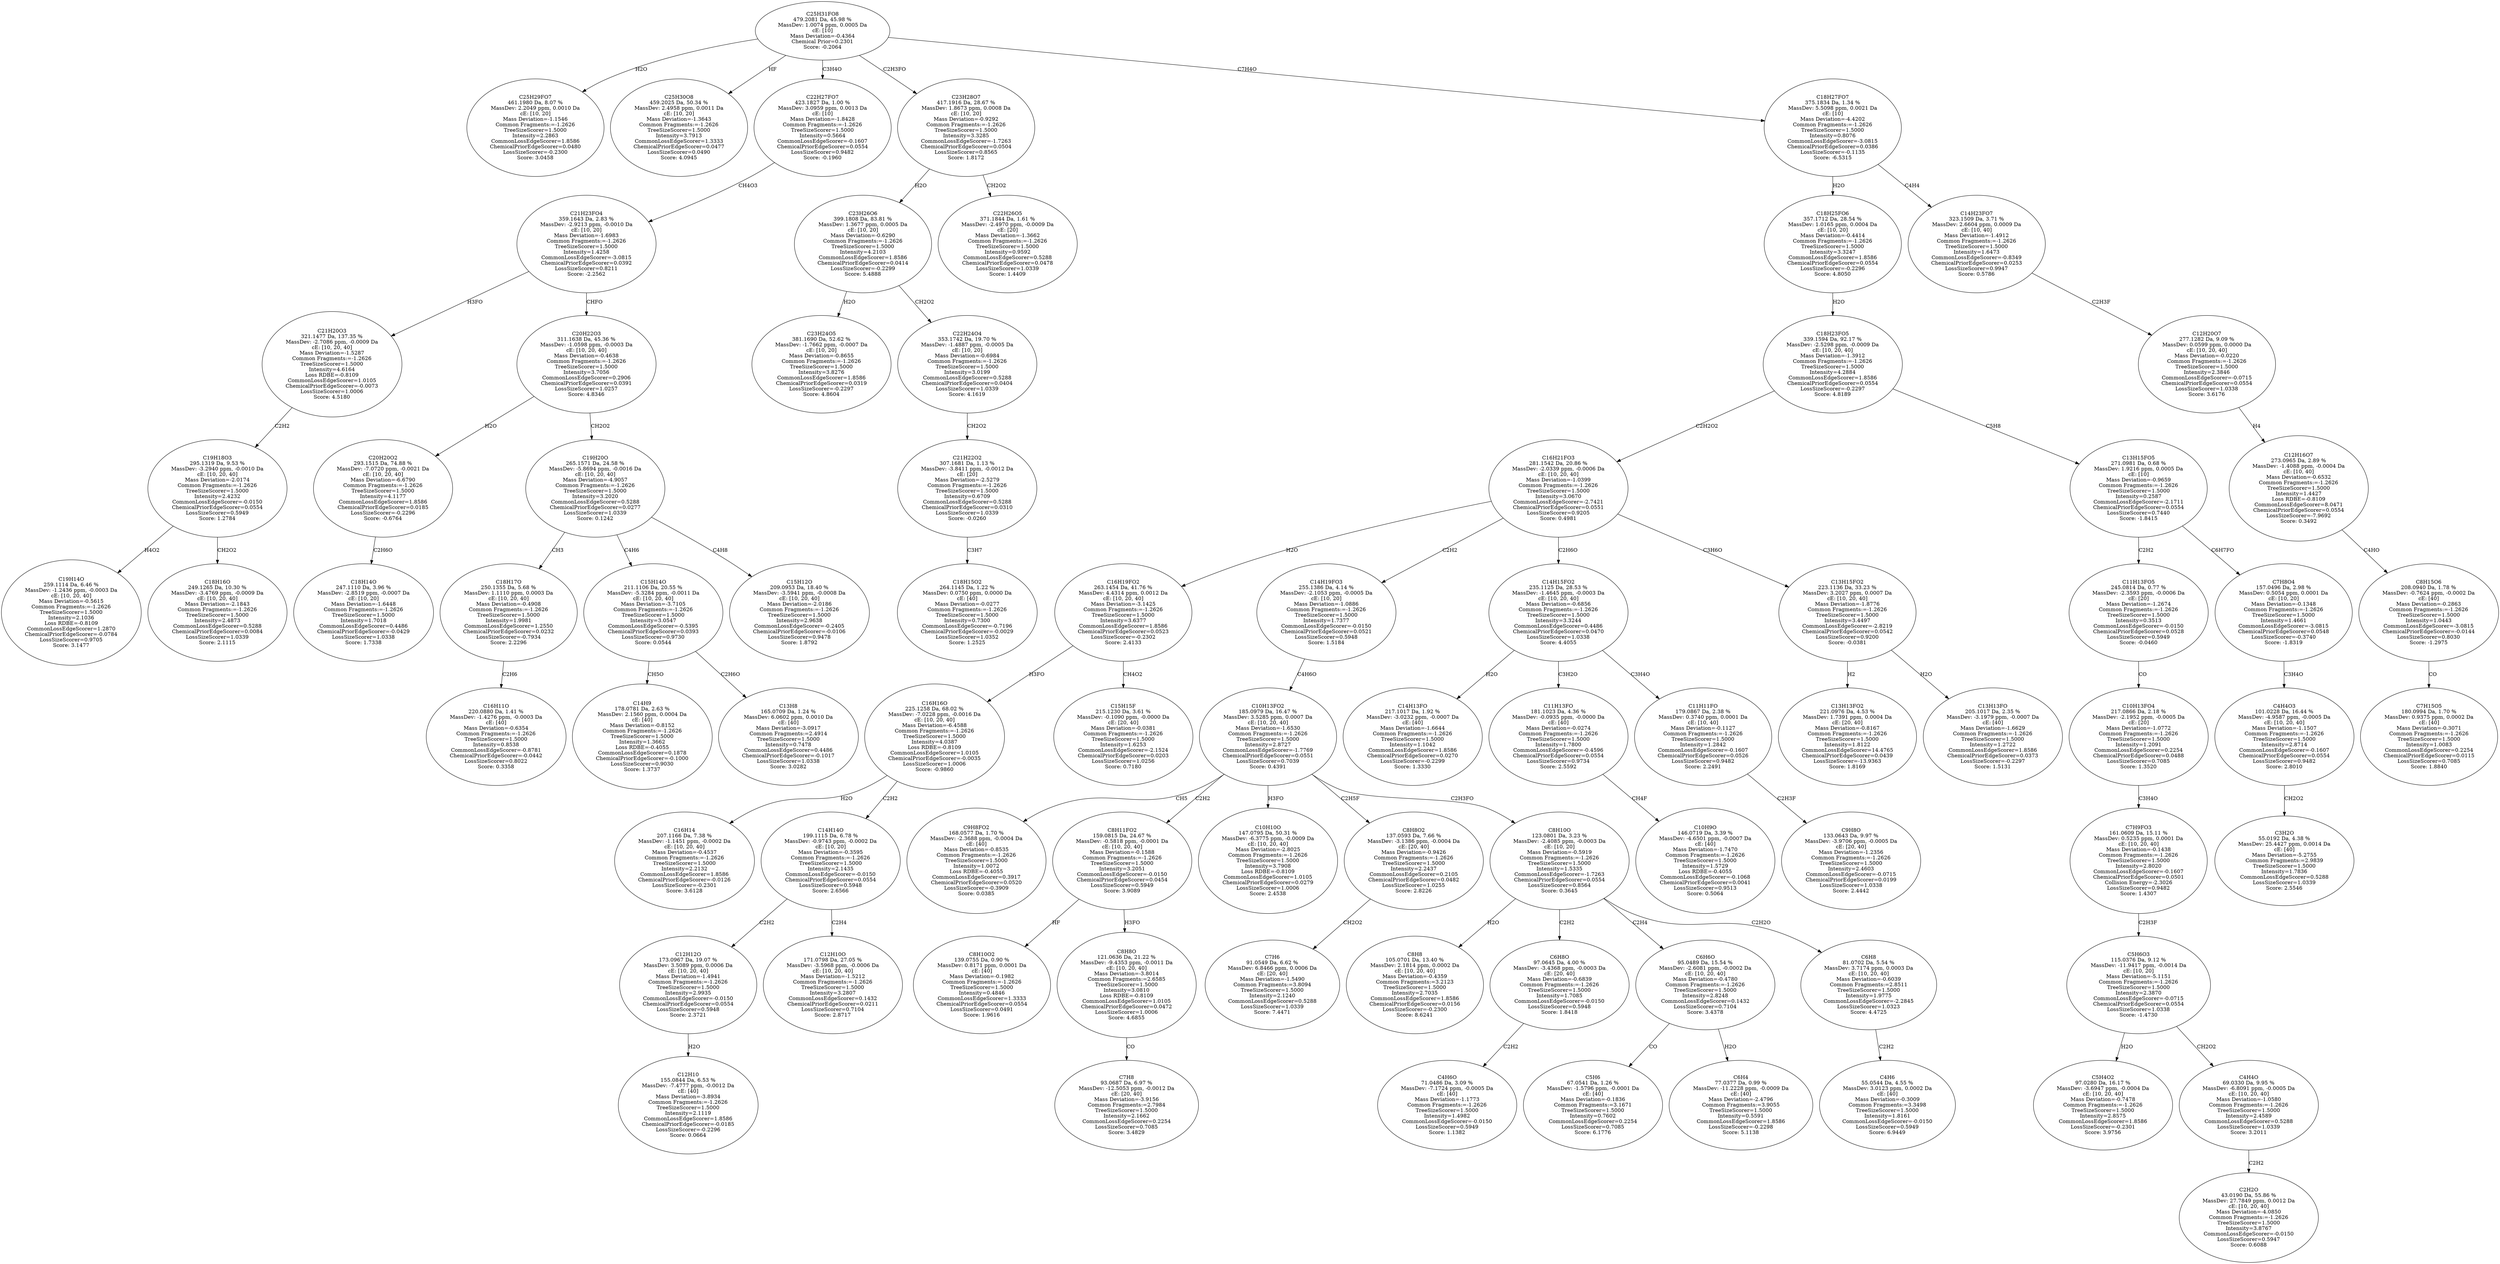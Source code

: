 strict digraph {
v1 [label="C25H29FO7\n461.1980 Da, 8.07 %\nMassDev: 2.2049 ppm, 0.0010 Da\ncE: [10, 20]\nMass Deviation=-1.1546\nCommon Fragments:=-1.2626\nTreeSizeScorer=1.5000\nIntensity=2.2863\nCommonLossEdgeScorer=1.8586\nChemicalPriorEdgeScorer=0.0480\nLossSizeScorer=-0.2300\nScore: 3.0458"];
v2 [label="C25H30O8\n459.2025 Da, 50.34 %\nMassDev: 2.4958 ppm, 0.0011 Da\ncE: [10, 20]\nMass Deviation=-1.3643\nCommon Fragments:=-1.2626\nTreeSizeScorer=1.5000\nIntensity=3.7913\nCommonLossEdgeScorer=1.3333\nChemicalPriorEdgeScorer=0.0477\nLossSizeScorer=0.0490\nScore: 4.0945"];
v3 [label="C19H14O\n259.1114 Da, 6.46 %\nMassDev: -1.2436 ppm, -0.0003 Da\ncE: [10, 20, 40]\nMass Deviation=-0.5615\nCommon Fragments:=-1.2626\nTreeSizeScorer=1.5000\nIntensity=2.1036\nLoss RDBE=-0.8109\nCommonLossEdgeScorer=1.2870\nChemicalPriorEdgeScorer=-0.0784\nLossSizeScorer=0.9705\nScore: 3.1477"];
v4 [label="C18H16O\n249.1265 Da, 10.30 %\nMassDev: -3.4769 ppm, -0.0009 Da\ncE: [10, 20, 40]\nMass Deviation=-2.1843\nCommon Fragments:=-1.2626\nTreeSizeScorer=1.5000\nIntensity=2.4873\nCommonLossEdgeScorer=0.5288\nChemicalPriorEdgeScorer=0.0084\nLossSizeScorer=1.0339\nScore: 2.1115"];
v5 [label="C19H18O3\n295.1319 Da, 9.53 %\nMassDev: -3.2940 ppm, -0.0010 Da\ncE: [10, 20, 40]\nMass Deviation=-2.0174\nCommon Fragments:=-1.2626\nTreeSizeScorer=1.5000\nIntensity=2.4232\nCommonLossEdgeScorer=-0.0150\nChemicalPriorEdgeScorer=0.0554\nLossSizeScorer=0.5949\nScore: 1.2784"];
v6 [label="C21H20O3\n321.1477 Da, 137.35 %\nMassDev: -2.7086 ppm, -0.0009 Da\ncE: [10, 20, 40]\nMass Deviation=-1.5287\nCommon Fragments:=-1.2626\nTreeSizeScorer=1.5000\nIntensity=4.6164\nLoss RDBE=-0.8109\nCommonLossEdgeScorer=1.0105\nChemicalPriorEdgeScorer=-0.0073\nLossSizeScorer=1.0006\nScore: 4.5180"];
v7 [label="C18H14O\n247.1110 Da, 3.96 %\nMassDev: -2.8519 ppm, -0.0007 Da\ncE: [10, 20]\nMass Deviation=-1.6448\nCommon Fragments:=-1.2626\nTreeSizeScorer=1.5000\nIntensity=1.7018\nCommonLossEdgeScorer=0.4486\nChemicalPriorEdgeScorer=-0.0429\nLossSizeScorer=1.0338\nScore: 1.7338"];
v8 [label="C20H20O2\n293.1515 Da, 74.88 %\nMassDev: -7.0720 ppm, -0.0021 Da\ncE: [10, 20, 40]\nMass Deviation=-6.6790\nCommon Fragments:=-1.2626\nTreeSizeScorer=1.5000\nIntensity=4.1177\nCommonLossEdgeScorer=1.8586\nChemicalPriorEdgeScorer=0.0185\nLossSizeScorer=-0.2296\nScore: -0.6764"];
v9 [label="C16H11O\n220.0880 Da, 1.41 %\nMassDev: -1.4276 ppm, -0.0003 Da\ncE: [40]\nMass Deviation=-0.6354\nCommon Fragments:=-1.2626\nTreeSizeScorer=1.5000\nIntensity=0.8538\nCommonLossEdgeScorer=-0.8781\nChemicalPriorEdgeScorer=-0.0442\nLossSizeScorer=0.8022\nScore: 0.3358"];
v10 [label="C18H17O\n250.1355 Da, 5.68 %\nMassDev: 1.1110 ppm, 0.0003 Da\ncE: [10, 20, 40]\nMass Deviation=-0.4908\nCommon Fragments:=-1.2626\nTreeSizeScorer=1.5000\nIntensity=1.9981\nCommonLossEdgeScorer=1.2550\nChemicalPriorEdgeScorer=0.0232\nLossSizeScorer=-0.7934\nScore: 2.2296"];
v11 [label="C14H9\n178.0781 Da, 2.63 %\nMassDev: 2.1560 ppm, 0.0004 Da\ncE: [40]\nMass Deviation=-0.8152\nCommon Fragments:=-1.2626\nTreeSizeScorer=1.5000\nIntensity=1.3662\nLoss RDBE=-0.4055\nCommonLossEdgeScorer=0.1878\nChemicalPriorEdgeScorer=-0.1000\nLossSizeScorer=0.9030\nScore: 1.3737"];
v12 [label="C13H8\n165.0709 Da, 1.24 %\nMassDev: 6.0602 ppm, 0.0010 Da\ncE: [40]\nMass Deviation=-3.0917\nCommon Fragments:=2.4914\nTreeSizeScorer=1.5000\nIntensity=0.7478\nCommonLossEdgeScorer=0.4486\nChemicalPriorEdgeScorer=-0.1017\nLossSizeScorer=1.0338\nScore: 3.0282"];
v13 [label="C15H14O\n211.1106 Da, 20.55 %\nMassDev: -5.3284 ppm, -0.0011 Da\ncE: [10, 20, 40]\nMass Deviation=-3.7105\nCommon Fragments:=-1.2626\nTreeSizeScorer=1.5000\nIntensity=3.0547\nCommonLossEdgeScorer=-0.5395\nChemicalPriorEdgeScorer=0.0393\nLossSizeScorer=0.9730\nScore: 0.0544"];
v14 [label="C15H12O\n209.0953 Da, 18.40 %\nMassDev: -3.5941 ppm, -0.0008 Da\ncE: [10, 20, 40]\nMass Deviation=-2.0186\nCommon Fragments:=-1.2626\nTreeSizeScorer=1.5000\nIntensity=2.9638\nCommonLossEdgeScorer=-0.2405\nChemicalPriorEdgeScorer=-0.0106\nLossSizeScorer=0.9478\nScore: 1.8792"];
v15 [label="C19H20O\n265.1571 Da, 24.58 %\nMassDev: -5.8694 ppm, -0.0016 Da\ncE: [10, 20, 40]\nMass Deviation=-4.9057\nCommon Fragments:=-1.2626\nTreeSizeScorer=1.5000\nIntensity=3.2020\nCommonLossEdgeScorer=0.5288\nChemicalPriorEdgeScorer=0.0277\nLossSizeScorer=1.0339\nScore: 0.1242"];
v16 [label="C20H22O3\n311.1638 Da, 45.36 %\nMassDev: -1.0598 ppm, -0.0003 Da\ncE: [10, 20, 40]\nMass Deviation=-0.4638\nCommon Fragments:=-1.2626\nTreeSizeScorer=1.5000\nIntensity=3.7056\nCommonLossEdgeScorer=0.2906\nChemicalPriorEdgeScorer=0.0391\nLossSizeScorer=1.0257\nScore: 4.8346"];
v17 [label="C21H23FO4\n359.1643 Da, 2.83 %\nMassDev: -2.9213 ppm, -0.0010 Da\ncE: [10, 20]\nMass Deviation=-1.6983\nCommon Fragments:=-1.2626\nTreeSizeScorer=1.5000\nIntensity=1.4258\nCommonLossEdgeScorer=-3.0815\nChemicalPriorEdgeScorer=0.0392\nLossSizeScorer=0.8211\nScore: -2.2562"];
v18 [label="C22H27FO7\n423.1827 Da, 1.00 %\nMassDev: 3.0959 ppm, 0.0013 Da\ncE: [10]\nMass Deviation=-1.8428\nCommon Fragments:=-1.2626\nTreeSizeScorer=1.5000\nIntensity=0.5664\nCommonLossEdgeScorer=-0.1607\nChemicalPriorEdgeScorer=0.0554\nLossSizeScorer=0.9482\nScore: -0.1960"];
v19 [label="C23H24O5\n381.1690 Da, 52.62 %\nMassDev: -1.7662 ppm, -0.0007 Da\ncE: [10, 20]\nMass Deviation=-0.8655\nCommon Fragments:=-1.2626\nTreeSizeScorer=1.5000\nIntensity=3.8276\nCommonLossEdgeScorer=1.8586\nChemicalPriorEdgeScorer=0.0319\nLossSizeScorer=-0.2297\nScore: 4.8604"];
v20 [label="C18H15O2\n264.1145 Da, 1.22 %\nMassDev: 0.0750 ppm, 0.0000 Da\ncE: [40]\nMass Deviation=-0.0277\nCommon Fragments:=-1.2626\nTreeSizeScorer=1.5000\nIntensity=0.7300\nCommonLossEdgeScorer=-0.7196\nChemicalPriorEdgeScorer=-0.0029\nLossSizeScorer=1.0352\nScore: 1.2525"];
v21 [label="C21H22O2\n307.1681 Da, 1.13 %\nMassDev: -3.8411 ppm, -0.0012 Da\ncE: [20]\nMass Deviation=-2.5279\nCommon Fragments:=-1.2626\nTreeSizeScorer=1.5000\nIntensity=0.6709\nCommonLossEdgeScorer=0.5288\nChemicalPriorEdgeScorer=0.0310\nLossSizeScorer=1.0339\nScore: -0.0260"];
v22 [label="C22H24O4\n353.1742 Da, 19.70 %\nMassDev: -1.4887 ppm, -0.0005 Da\ncE: [10, 20]\nMass Deviation=-0.6984\nCommon Fragments:=-1.2626\nTreeSizeScorer=1.5000\nIntensity=3.0199\nCommonLossEdgeScorer=0.5288\nChemicalPriorEdgeScorer=0.0404\nLossSizeScorer=1.0339\nScore: 4.1619"];
v23 [label="C23H26O6\n399.1808 Da, 83.81 %\nMassDev: 1.3677 ppm, 0.0005 Da\ncE: [10, 20]\nMass Deviation=-0.6290\nCommon Fragments:=-1.2626\nTreeSizeScorer=1.5000\nIntensity=4.2103\nCommonLossEdgeScorer=1.8586\nChemicalPriorEdgeScorer=0.0414\nLossSizeScorer=-0.2299\nScore: 5.4888"];
v24 [label="C22H26O5\n371.1844 Da, 1.61 %\nMassDev: -2.4970 ppm, -0.0009 Da\ncE: [20]\nMass Deviation=-1.3662\nCommon Fragments:=-1.2626\nTreeSizeScorer=1.5000\nIntensity=0.9592\nCommonLossEdgeScorer=0.5288\nChemicalPriorEdgeScorer=0.0478\nLossSizeScorer=1.0339\nScore: 1.4409"];
v25 [label="C23H28O7\n417.1916 Da, 28.67 %\nMassDev: 1.8673 ppm, 0.0008 Da\ncE: [10, 20]\nMass Deviation=-0.9292\nCommon Fragments:=-1.2626\nTreeSizeScorer=1.5000\nIntensity=3.3285\nCommonLossEdgeScorer=-1.7263\nChemicalPriorEdgeScorer=0.0504\nLossSizeScorer=0.8565\nScore: 1.8172"];
v26 [label="C16H14\n207.1166 Da, 7.38 %\nMassDev: -1.1451 ppm, -0.0002 Da\ncE: [10, 20, 40]\nMass Deviation=-0.4537\nCommon Fragments:=-1.2626\nTreeSizeScorer=1.5000\nIntensity=2.2132\nCommonLossEdgeScorer=1.8586\nChemicalPriorEdgeScorer=-0.0126\nLossSizeScorer=-0.2301\nScore: 3.6128"];
v27 [label="C12H10\n155.0844 Da, 6.53 %\nMassDev: -7.4777 ppm, -0.0012 Da\ncE: [40]\nMass Deviation=-3.8934\nCommon Fragments:=-1.2626\nTreeSizeScorer=1.5000\nIntensity=2.1119\nCommonLossEdgeScorer=1.8586\nChemicalPriorEdgeScorer=-0.0185\nLossSizeScorer=-0.2296\nScore: 0.0664"];
v28 [label="C12H12O\n173.0967 Da, 19.07 %\nMassDev: 3.5089 ppm, 0.0006 Da\ncE: [10, 20, 40]\nMass Deviation=-1.4941\nCommon Fragments:=-1.2626\nTreeSizeScorer=1.5000\nIntensity=2.9935\nCommonLossEdgeScorer=-0.0150\nChemicalPriorEdgeScorer=0.0554\nLossSizeScorer=0.5948\nScore: 2.3721"];
v29 [label="C12H10O\n171.0798 Da, 27.05 %\nMassDev: -3.5968 ppm, -0.0006 Da\ncE: [10, 20, 40]\nMass Deviation=-1.5212\nCommon Fragments:=-1.2626\nTreeSizeScorer=1.5000\nIntensity=3.2807\nCommonLossEdgeScorer=0.1432\nChemicalPriorEdgeScorer=0.0211\nLossSizeScorer=0.7104\nScore: 2.8717"];
v30 [label="C14H14O\n199.1115 Da, 6.78 %\nMassDev: -0.9743 ppm, -0.0002 Da\ncE: [10, 20]\nMass Deviation=-0.3595\nCommon Fragments:=-1.2626\nTreeSizeScorer=1.5000\nIntensity=2.1435\nCommonLossEdgeScorer=-0.0150\nChemicalPriorEdgeScorer=0.0554\nLossSizeScorer=0.5948\nScore: 2.6566"];
v31 [label="C16H16O\n225.1258 Da, 68.02 %\nMassDev: -7.0228 ppm, -0.0016 Da\ncE: [10, 20, 40]\nMass Deviation=-6.4588\nCommon Fragments:=-1.2626\nTreeSizeScorer=1.5000\nIntensity=4.0387\nLoss RDBE=-0.8109\nCommonLossEdgeScorer=1.0105\nChemicalPriorEdgeScorer=-0.0035\nLossSizeScorer=1.0006\nScore: -0.9860"];
v32 [label="C15H15F\n215.1230 Da, 3.61 %\nMassDev: -0.1090 ppm, -0.0000 Da\ncE: [20, 40]\nMass Deviation=-0.0381\nCommon Fragments:=-1.2626\nTreeSizeScorer=1.5000\nIntensity=1.6253\nCommonLossEdgeScorer=-2.1524\nChemicalPriorEdgeScorer=0.0203\nLossSizeScorer=1.0256\nScore: 0.7180"];
v33 [label="C16H19FO2\n263.1454 Da, 41.76 %\nMassDev: 4.4314 ppm, 0.0012 Da\ncE: [10, 20, 40]\nMass Deviation=-3.1425\nCommon Fragments:=-1.2626\nTreeSizeScorer=1.5000\nIntensity=3.6377\nCommonLossEdgeScorer=1.8586\nChemicalPriorEdgeScorer=0.0523\nLossSizeScorer=-0.2302\nScore: 2.4133"];
v34 [label="C9H8FO2\n168.0577 Da, 1.70 %\nMassDev: -2.3688 ppm, -0.0004 Da\ncE: [40]\nMass Deviation=-0.8535\nCommon Fragments:=-1.2626\nTreeSizeScorer=1.5000\nIntensity=1.0072\nLoss RDBE=-0.4055\nCommonLossEdgeScorer=0.3917\nChemicalPriorEdgeScorer=0.0520\nLossSizeScorer=-0.3909\nScore: 0.0385"];
v35 [label="C8H10O2\n139.0755 Da, 0.90 %\nMassDev: 0.8171 ppm, 0.0001 Da\ncE: [40]\nMass Deviation=-0.1982\nCommon Fragments:=-1.2626\nTreeSizeScorer=1.5000\nIntensity=0.4846\nCommonLossEdgeScorer=1.3333\nChemicalPriorEdgeScorer=0.0554\nLossSizeScorer=0.0491\nScore: 1.9616"];
v36 [label="C7H8\n93.0687 Da, 6.97 %\nMassDev: -12.5053 ppm, -0.0012 Da\ncE: [20, 40]\nMass Deviation=-3.9156\nCommon Fragments:=2.7984\nTreeSizeScorer=1.5000\nIntensity=2.1662\nCommonLossEdgeScorer=0.2254\nLossSizeScorer=0.7085\nScore: 3.4829"];
v37 [label="C8H8O\n121.0636 Da, 21.22 %\nMassDev: -9.4353 ppm, -0.0011 Da\ncE: [10, 20, 40]\nMass Deviation=-3.8014\nCommon Fragments:=2.6585\nTreeSizeScorer=1.5000\nIntensity=3.0810\nLoss RDBE=-0.8109\nCommonLossEdgeScorer=1.0105\nChemicalPriorEdgeScorer=0.0472\nLossSizeScorer=1.0006\nScore: 4.6855"];
v38 [label="C8H11FO2\n159.0815 Da, 24.67 %\nMassDev: -0.5818 ppm, -0.0001 Da\ncE: [10, 20, 40]\nMass Deviation=-0.1588\nCommon Fragments:=-1.2626\nTreeSizeScorer=1.5000\nIntensity=3.2051\nCommonLossEdgeScorer=-0.0150\nChemicalPriorEdgeScorer=0.0454\nLossSizeScorer=0.5949\nScore: 3.9089"];
v39 [label="C10H10O\n147.0795 Da, 50.31 %\nMassDev: -6.3775 ppm, -0.0009 Da\ncE: [10, 20, 40]\nMass Deviation=-2.8025\nCommon Fragments:=-1.2626\nTreeSizeScorer=1.5000\nIntensity=3.7908\nLoss RDBE=-0.8109\nCommonLossEdgeScorer=1.0105\nChemicalPriorEdgeScorer=0.0279\nLossSizeScorer=1.0006\nScore: 2.4538"];
v40 [label="C7H6\n91.0549 Da, 6.62 %\nMassDev: 6.8466 ppm, 0.0006 Da\ncE: [20, 40]\nMass Deviation=-1.5490\nCommon Fragments:=3.8094\nTreeSizeScorer=1.5000\nIntensity=2.1240\nCommonLossEdgeScorer=0.5288\nLossSizeScorer=1.0339\nScore: 7.4471"];
v41 [label="C8H8O2\n137.0593 Da, 7.66 %\nMassDev: -3.1386 ppm, -0.0004 Da\ncE: [20, 40]\nMass Deviation=-0.9426\nCommon Fragments:=-1.2626\nTreeSizeScorer=1.5000\nIntensity=2.2437\nCommonLossEdgeScorer=0.2105\nChemicalPriorEdgeScorer=0.0482\nLossSizeScorer=1.0255\nScore: 2.8226"];
v42 [label="C8H8\n105.0701 Da, 13.40 %\nMassDev: 2.1814 ppm, 0.0002 Da\ncE: [10, 20, 40]\nMass Deviation=-0.4359\nCommon Fragments:=3.2123\nTreeSizeScorer=1.5000\nIntensity=2.7035\nCommonLossEdgeScorer=1.8586\nChemicalPriorEdgeScorer=0.0156\nLossSizeScorer=-0.2300\nScore: 8.6241"];
v43 [label="C4H6O\n71.0486 Da, 3.09 %\nMassDev: -7.1724 ppm, -0.0005 Da\ncE: [40]\nMass Deviation=-1.1773\nCommon Fragments:=-1.2626\nTreeSizeScorer=1.5000\nIntensity=1.4982\nCommonLossEdgeScorer=-0.0150\nLossSizeScorer=0.5949\nScore: 1.1382"];
v44 [label="C6H8O\n97.0645 Da, 4.00 %\nMassDev: -3.4368 ppm, -0.0003 Da\ncE: [20, 40]\nMass Deviation=-0.6839\nCommon Fragments:=-1.2626\nTreeSizeScorer=1.5000\nIntensity=1.7085\nCommonLossEdgeScorer=-0.0150\nLossSizeScorer=0.5948\nScore: 1.8418"];
v45 [label="C5H6\n67.0541 Da, 1.26 %\nMassDev: -1.5796 ppm, -0.0001 Da\ncE: [40]\nMass Deviation=-0.1836\nCommon Fragments:=3.1671\nTreeSizeScorer=1.5000\nIntensity=0.7602\nCommonLossEdgeScorer=0.2254\nLossSizeScorer=0.7085\nScore: 6.1776"];
v46 [label="C6H4\n77.0377 Da, 0.99 %\nMassDev: -11.2228 ppm, -0.0009 Da\ncE: [40]\nMass Deviation=-2.4796\nCommon Fragments:=3.9055\nTreeSizeScorer=1.5000\nIntensity=0.5591\nCommonLossEdgeScorer=1.8586\nLossSizeScorer=-0.2298\nScore: 5.1138"];
v47 [label="C6H6O\n95.0489 Da, 15.54 %\nMassDev: -2.6081 ppm, -0.0002 Da\ncE: [10, 20, 40]\nMass Deviation=-0.4780\nCommon Fragments:=-1.2626\nTreeSizeScorer=1.5000\nIntensity=2.8248\nCommonLossEdgeScorer=0.1432\nLossSizeScorer=0.7104\nScore: 3.4378"];
v48 [label="C4H6\n55.0544 Da, 4.55 %\nMassDev: 3.0123 ppm, 0.0002 Da\ncE: [40]\nMass Deviation=-0.3009\nCommon Fragments:=3.3498\nTreeSizeScorer=1.5000\nIntensity=1.8161\nCommonLossEdgeScorer=-0.0150\nLossSizeScorer=0.5949\nScore: 6.9449"];
v49 [label="C6H8\n81.0702 Da, 5.54 %\nMassDev: 3.7174 ppm, 0.0003 Da\ncE: [10, 20, 40]\nMass Deviation=-0.6039\nCommon Fragments:=2.8511\nTreeSizeScorer=1.5000\nIntensity=1.9775\nCommonLossEdgeScorer=-2.2845\nLossSizeScorer=1.0323\nScore: 4.4725"];
v50 [label="C8H10O\n123.0801 Da, 3.23 %\nMassDev: -2.4085 ppm, -0.0003 Da\ncE: [10, 20]\nMass Deviation=-0.5919\nCommon Fragments:=-1.2626\nTreeSizeScorer=1.5000\nIntensity=1.5335\nCommonLossEdgeScorer=-1.7263\nChemicalPriorEdgeScorer=0.0554\nLossSizeScorer=0.8564\nScore: 0.3645"];
v51 [label="C10H13FO2\n185.0979 Da, 16.47 %\nMassDev: 3.5285 ppm, 0.0007 Da\ncE: [10, 20, 40]\nMass Deviation=-1.6530\nCommon Fragments:=-1.2626\nTreeSizeScorer=1.5000\nIntensity=2.8727\nCommonLossEdgeScorer=-1.7769\nChemicalPriorEdgeScorer=0.0551\nLossSizeScorer=0.7039\nScore: 0.4391"];
v52 [label="C14H19FO3\n255.1386 Da, 4.14 %\nMassDev: -2.1053 ppm, -0.0005 Da\ncE: [10, 20]\nMass Deviation=-1.0886\nCommon Fragments:=-1.2626\nTreeSizeScorer=1.5000\nIntensity=1.7377\nCommonLossEdgeScorer=-0.0150\nChemicalPriorEdgeScorer=0.0521\nLossSizeScorer=0.5948\nScore: 1.5184"];
v53 [label="C14H13FO\n217.1017 Da, 1.92 %\nMassDev: -3.0232 ppm, -0.0007 Da\ncE: [40]\nMass Deviation=-1.6644\nCommon Fragments:=-1.2626\nTreeSizeScorer=1.5000\nIntensity=1.1042\nCommonLossEdgeScorer=1.8586\nChemicalPriorEdgeScorer=0.0270\nLossSizeScorer=-0.2299\nScore: 1.3330"];
v54 [label="C10H9O\n146.0719 Da, 3.39 %\nMassDev: -4.6501 ppm, -0.0007 Da\ncE: [40]\nMass Deviation=-1.7470\nCommon Fragments:=-1.2626\nTreeSizeScorer=1.5000\nIntensity=1.5729\nLoss RDBE=-0.4055\nCommonLossEdgeScorer=-0.1068\nChemicalPriorEdgeScorer=0.0041\nLossSizeScorer=0.9513\nScore: 0.5064"];
v55 [label="C11H13FO\n181.1023 Da, 4.36 %\nMassDev: -0.0935 ppm, -0.0000 Da\ncE: [40]\nMass Deviation=-0.0274\nCommon Fragments:=-1.2626\nTreeSizeScorer=1.5000\nIntensity=1.7800\nCommonLossEdgeScorer=-0.4596\nChemicalPriorEdgeScorer=0.0554\nLossSizeScorer=0.9734\nScore: 2.5592"];
v56 [label="C9H8O\n133.0643 Da, 9.97 %\nMassDev: -3.9706 ppm, -0.0005 Da\ncE: [20, 40]\nMass Deviation=-1.2356\nCommon Fragments:=-1.2626\nTreeSizeScorer=1.5000\nIntensity=2.4603\nCommonLossEdgeScorer=-0.0715\nChemicalPriorEdgeScorer=0.0199\nLossSizeScorer=1.0338\nScore: 2.4442"];
v57 [label="C11H11FO\n179.0867 Da, 2.38 %\nMassDev: 0.3740 ppm, 0.0001 Da\ncE: [10, 40]\nMass Deviation=-0.1127\nCommon Fragments:=-1.2626\nTreeSizeScorer=1.5000\nIntensity=1.2842\nCommonLossEdgeScorer=-0.1607\nChemicalPriorEdgeScorer=0.0526\nLossSizeScorer=0.9482\nScore: 2.2491"];
v58 [label="C14H15FO2\n235.1125 Da, 28.53 %\nMassDev: -1.4645 ppm, -0.0003 Da\ncE: [10, 20, 40]\nMass Deviation=-0.6856\nCommon Fragments:=-1.2626\nTreeSizeScorer=1.5000\nIntensity=3.3244\nCommonLossEdgeScorer=0.4486\nChemicalPriorEdgeScorer=0.0470\nLossSizeScorer=1.0338\nScore: 4.4055"];
v59 [label="C13H13FO2\n221.0976 Da, 4.53 %\nMassDev: 1.7391 ppm, 0.0004 Da\ncE: [20, 40]\nMass Deviation=-0.8167\nCommon Fragments:=-1.2626\nTreeSizeScorer=1.5000\nIntensity=1.8122\nCommonLossEdgeScorer=14.4765\nChemicalPriorEdgeScorer=0.0439\nLossSizeScorer=-13.9363\nScore: 1.8169"];
v60 [label="C13H13FO\n205.1017 Da, 2.35 %\nMassDev: -3.1979 ppm, -0.0007 Da\ncE: [40]\nMass Deviation=-1.6629\nCommon Fragments:=-1.2626\nTreeSizeScorer=1.5000\nIntensity=1.2722\nCommonLossEdgeScorer=1.8586\nChemicalPriorEdgeScorer=0.0373\nLossSizeScorer=-0.2297\nScore: 1.5131"];
v61 [label="C13H15FO2\n223.1136 Da, 33.23 %\nMassDev: 3.2027 ppm, 0.0007 Da\ncE: [10, 20, 40]\nMass Deviation=-1.8776\nCommon Fragments:=-1.2626\nTreeSizeScorer=1.5000\nIntensity=3.4497\nCommonLossEdgeScorer=-2.8219\nChemicalPriorEdgeScorer=0.0542\nLossSizeScorer=0.9200\nScore: -0.0381"];
v62 [label="C16H21FO3\n281.1542 Da, 20.86 %\nMassDev: -2.0339 ppm, -0.0006 Da\ncE: [10, 20, 40]\nMass Deviation=-1.0399\nCommon Fragments:=-1.2626\nTreeSizeScorer=1.5000\nIntensity=3.0670\nCommonLossEdgeScorer=-2.7421\nChemicalPriorEdgeScorer=0.0551\nLossSizeScorer=0.9205\nScore: 0.4981"];
v63 [label="C5H4O2\n97.0280 Da, 16.17 %\nMassDev: -3.6947 ppm, -0.0004 Da\ncE: [10, 20, 40]\nMass Deviation=-0.7478\nCommon Fragments:=-1.2626\nTreeSizeScorer=1.5000\nIntensity=2.8575\nCommonLossEdgeScorer=1.8586\nLossSizeScorer=-0.2301\nScore: 3.9756"];
v64 [label="C2H2O\n43.0190 Da, 55.86 %\nMassDev: 27.7849 ppm, 0.0012 Da\ncE: [10, 20, 40]\nMass Deviation=-4.0850\nCommon Fragments:=-1.2626\nTreeSizeScorer=1.5000\nIntensity=3.8767\nCommonLossEdgeScorer=-0.0150\nLossSizeScorer=0.5947\nScore: 0.6088"];
v65 [label="C4H4O\n69.0330 Da, 9.95 %\nMassDev: -6.8091 ppm, -0.0005 Da\ncE: [10, 20, 40]\nMass Deviation=-1.0580\nCommon Fragments:=-1.2626\nTreeSizeScorer=1.5000\nIntensity=2.4589\nCommonLossEdgeScorer=0.5288\nLossSizeScorer=1.0339\nScore: 3.2011"];
v66 [label="C5H6O3\n115.0376 Da, 9.12 %\nMassDev: -11.9417 ppm, -0.0014 Da\ncE: [10, 20]\nMass Deviation=-5.1151\nCommon Fragments:=-1.2626\nTreeSizeScorer=1.5000\nIntensity=2.3870\nCommonLossEdgeScorer=-0.0715\nChemicalPriorEdgeScorer=0.0554\nLossSizeScorer=1.0338\nScore: -1.4730"];
v67 [label="C7H9FO3\n161.0609 Da, 15.11 %\nMassDev: 0.5235 ppm, 0.0001 Da\ncE: [10, 20, 40]\nMass Deviation=-0.1438\nCommon Fragments:=-1.2626\nTreeSizeScorer=1.5000\nIntensity=2.8020\nCommonLossEdgeScorer=-0.1607\nChemicalPriorEdgeScorer=0.0501\nCollision Energy=-2.3026\nLossSizeScorer=0.9482\nScore: 1.4307"];
v68 [label="C10H13FO4\n217.0866 Da, 2.18 %\nMassDev: -2.1952 ppm, -0.0005 Da\ncE: [20]\nMass Deviation=-1.0772\nCommon Fragments:=-1.2626\nTreeSizeScorer=1.5000\nIntensity=1.2091\nCommonLossEdgeScorer=0.2254\nChemicalPriorEdgeScorer=0.0488\nLossSizeScorer=0.7085\nScore: 1.3520"];
v69 [label="C11H13FO5\n245.0814 Da, 0.77 %\nMassDev: -2.3593 ppm, -0.0006 Da\ncE: [20]\nMass Deviation=-1.2674\nCommon Fragments:=-1.2626\nTreeSizeScorer=1.5000\nIntensity=0.3513\nCommonLossEdgeScorer=-0.0150\nChemicalPriorEdgeScorer=0.0528\nLossSizeScorer=0.5949\nScore: -0.0460"];
v70 [label="C3H2O\n55.0192 Da, 4.38 %\nMassDev: 25.4427 ppm, 0.0014 Da\ncE: [40]\nMass Deviation=-5.2755\nCommon Fragments:=2.9839\nTreeSizeScorer=1.5000\nIntensity=1.7836\nCommonLossEdgeScorer=0.5288\nLossSizeScorer=1.0339\nScore: 2.5546"];
v71 [label="C4H4O3\n101.0228 Da, 16.44 %\nMassDev: -4.9587 ppm, -0.0005 Da\ncE: [10, 20, 40]\nMass Deviation=-1.1507\nCommon Fragments:=-1.2626\nTreeSizeScorer=1.5000\nIntensity=2.8714\nCommonLossEdgeScorer=-0.1607\nChemicalPriorEdgeScorer=0.0554\nLossSizeScorer=0.9482\nScore: 2.8010"];
v72 [label="C7H8O4\n157.0496 Da, 2.98 %\nMassDev: 0.5054 ppm, 0.0001 Da\ncE: [10, 20]\nMass Deviation=-0.1348\nCommon Fragments:=-1.2626\nTreeSizeScorer=1.5000\nIntensity=1.4661\nCommonLossEdgeScorer=-3.0815\nChemicalPriorEdgeScorer=0.0548\nLossSizeScorer=-0.3740\nScore: -1.8319"];
v73 [label="C13H15FO5\n271.0981 Da, 0.68 %\nMassDev: 1.9216 ppm, 0.0005 Da\ncE: [10]\nMass Deviation=-0.9659\nCommon Fragments:=-1.2626\nTreeSizeScorer=1.5000\nIntensity=0.2587\nCommonLossEdgeScorer=-2.1711\nChemicalPriorEdgeScorer=0.0554\nLossSizeScorer=0.7440\nScore: -1.8415"];
v74 [label="C18H23FO5\n339.1594 Da, 92.17 %\nMassDev: -2.5298 ppm, -0.0009 Da\ncE: [10, 20, 40]\nMass Deviation=-1.3912\nCommon Fragments:=-1.2626\nTreeSizeScorer=1.5000\nIntensity=4.2884\nCommonLossEdgeScorer=1.8586\nChemicalPriorEdgeScorer=0.0554\nLossSizeScorer=-0.2297\nScore: 4.8189"];
v75 [label="C18H25FO6\n357.1712 Da, 28.54 %\nMassDev: 1.0165 ppm, 0.0004 Da\ncE: [10, 20]\nMass Deviation=-0.4414\nCommon Fragments:=-1.2626\nTreeSizeScorer=1.5000\nIntensity=3.3247\nCommonLossEdgeScorer=1.8586\nChemicalPriorEdgeScorer=0.0554\nLossSizeScorer=-0.2296\nScore: 4.8050"];
v76 [label="C7H15O5\n180.0994 Da, 1.70 %\nMassDev: 0.9375 ppm, 0.0002 Da\ncE: [40]\nMass Deviation=-0.3071\nCommon Fragments:=-1.2626\nTreeSizeScorer=1.5000\nIntensity=1.0083\nCommonLossEdgeScorer=0.2254\nChemicalPriorEdgeScorer=0.0115\nLossSizeScorer=0.7085\nScore: 1.8840"];
v77 [label="C8H15O6\n208.0940 Da, 1.78 %\nMassDev: -0.7624 ppm, -0.0002 Da\ncE: [40]\nMass Deviation=-0.2863\nCommon Fragments:=-1.2626\nTreeSizeScorer=1.5000\nIntensity=1.0443\nCommonLossEdgeScorer=-3.0815\nChemicalPriorEdgeScorer=-0.0144\nLossSizeScorer=0.8030\nScore: -1.2975"];
v78 [label="C12H16O7\n273.0965 Da, 2.89 %\nMassDev: -1.4088 ppm, -0.0004 Da\ncE: [10, 40]\nMass Deviation=-0.6532\nCommon Fragments:=-1.2626\nTreeSizeScorer=1.5000\nIntensity=1.4427\nLoss RDBE=-0.8109\nCommonLossEdgeScorer=8.0471\nChemicalPriorEdgeScorer=0.0554\nLossSizeScorer=-7.9692\nScore: 0.3492"];
v79 [label="C12H20O7\n277.1282 Da, 9.09 %\nMassDev: 0.0599 ppm, 0.0000 Da\ncE: [10, 20, 40]\nMass Deviation=-0.0220\nCommon Fragments:=-1.2626\nTreeSizeScorer=1.5000\nIntensity=2.3846\nCommonLossEdgeScorer=-0.0715\nChemicalPriorEdgeScorer=0.0554\nLossSizeScorer=1.0338\nScore: 3.6176"];
v80 [label="C14H23FO7\n323.1509 Da, 3.71 %\nMassDev: 2.6604 ppm, 0.0009 Da\ncE: [10, 40]\nMass Deviation=-1.4912\nCommon Fragments:=-1.2626\nTreeSizeScorer=1.5000\nIntensity=1.6473\nCommonLossEdgeScorer=-0.8349\nChemicalPriorEdgeScorer=0.0253\nLossSizeScorer=0.9947\nScore: 0.5786"];
v81 [label="C18H27FO7\n375.1834 Da, 1.34 %\nMassDev: 5.5098 ppm, 0.0021 Da\ncE: [10]\nMass Deviation=-4.4202\nCommon Fragments:=-1.2626\nTreeSizeScorer=1.5000\nIntensity=0.8076\nCommonLossEdgeScorer=-3.0815\nChemicalPriorEdgeScorer=0.0386\nLossSizeScorer=-0.1135\nScore: -6.5315"];
v82 [label="C25H31FO8\n479.2081 Da, 45.98 %\nMassDev: 1.0074 ppm, 0.0005 Da\ncE: [10]\nMass Deviation=-0.4364\nChemical Prior=0.2301\nScore: -0.2064"];
v82 -> v1 [label="H2O"];
v82 -> v2 [label="HF"];
v5 -> v3 [label="H4O2"];
v5 -> v4 [label="CH2O2"];
v6 -> v5 [label="C2H2"];
v17 -> v6 [label="H3FO"];
v8 -> v7 [label="C2H6O"];
v16 -> v8 [label="H2O"];
v10 -> v9 [label="C2H6"];
v15 -> v10 [label="CH3"];
v13 -> v11 [label="CH5O"];
v13 -> v12 [label="C2H6O"];
v15 -> v13 [label="C4H6"];
v15 -> v14 [label="C4H8"];
v16 -> v15 [label="CH2O2"];
v17 -> v16 [label="CHFO"];
v18 -> v17 [label="CH4O3"];
v82 -> v18 [label="C3H4O"];
v23 -> v19 [label="H2O"];
v21 -> v20 [label="C3H7"];
v22 -> v21 [label="CH2O2"];
v23 -> v22 [label="CH2O2"];
v25 -> v23 [label="H2O"];
v25 -> v24 [label="CH2O2"];
v82 -> v25 [label="C2H3FO"];
v31 -> v26 [label="H2O"];
v28 -> v27 [label="H2O"];
v30 -> v28 [label="C2H2"];
v30 -> v29 [label="C2H4"];
v31 -> v30 [label="C2H2"];
v33 -> v31 [label="H3FO"];
v33 -> v32 [label="CH4O2"];
v62 -> v33 [label="H2O"];
v51 -> v34 [label="CH5"];
v38 -> v35 [label="HF"];
v37 -> v36 [label="CO"];
v38 -> v37 [label="H3FO"];
v51 -> v38 [label="C2H2"];
v51 -> v39 [label="H3FO"];
v41 -> v40 [label="CH2O2"];
v51 -> v41 [label="C2H5F"];
v50 -> v42 [label="H2O"];
v44 -> v43 [label="C2H2"];
v50 -> v44 [label="C2H2"];
v47 -> v45 [label="CO"];
v47 -> v46 [label="H2O"];
v50 -> v47 [label="C2H4"];
v49 -> v48 [label="C2H2"];
v50 -> v49 [label="C2H2O"];
v51 -> v50 [label="C2H3FO"];
v52 -> v51 [label="C4H6O"];
v62 -> v52 [label="C2H2"];
v58 -> v53 [label="H2O"];
v55 -> v54 [label="CH4F"];
v58 -> v55 [label="C3H2O"];
v57 -> v56 [label="C2H3F"];
v58 -> v57 [label="C3H4O"];
v62 -> v58 [label="C2H6O"];
v61 -> v59 [label="H2"];
v61 -> v60 [label="H2O"];
v62 -> v61 [label="C3H6O"];
v74 -> v62 [label="C2H2O2"];
v66 -> v63 [label="H2O"];
v65 -> v64 [label="C2H2"];
v66 -> v65 [label="CH2O2"];
v67 -> v66 [label="C2H3F"];
v68 -> v67 [label="C3H4O"];
v69 -> v68 [label="CO"];
v73 -> v69 [label="C2H2"];
v71 -> v70 [label="CH2O2"];
v72 -> v71 [label="C3H4O"];
v73 -> v72 [label="C6H7FO"];
v74 -> v73 [label="C5H8"];
v75 -> v74 [label="H2O"];
v81 -> v75 [label="H2O"];
v77 -> v76 [label="CO"];
v78 -> v77 [label="C4HO"];
v79 -> v78 [label="H4"];
v80 -> v79 [label="C2H3F"];
v81 -> v80 [label="C4H4"];
v82 -> v81 [label="C7H4O"];
}
